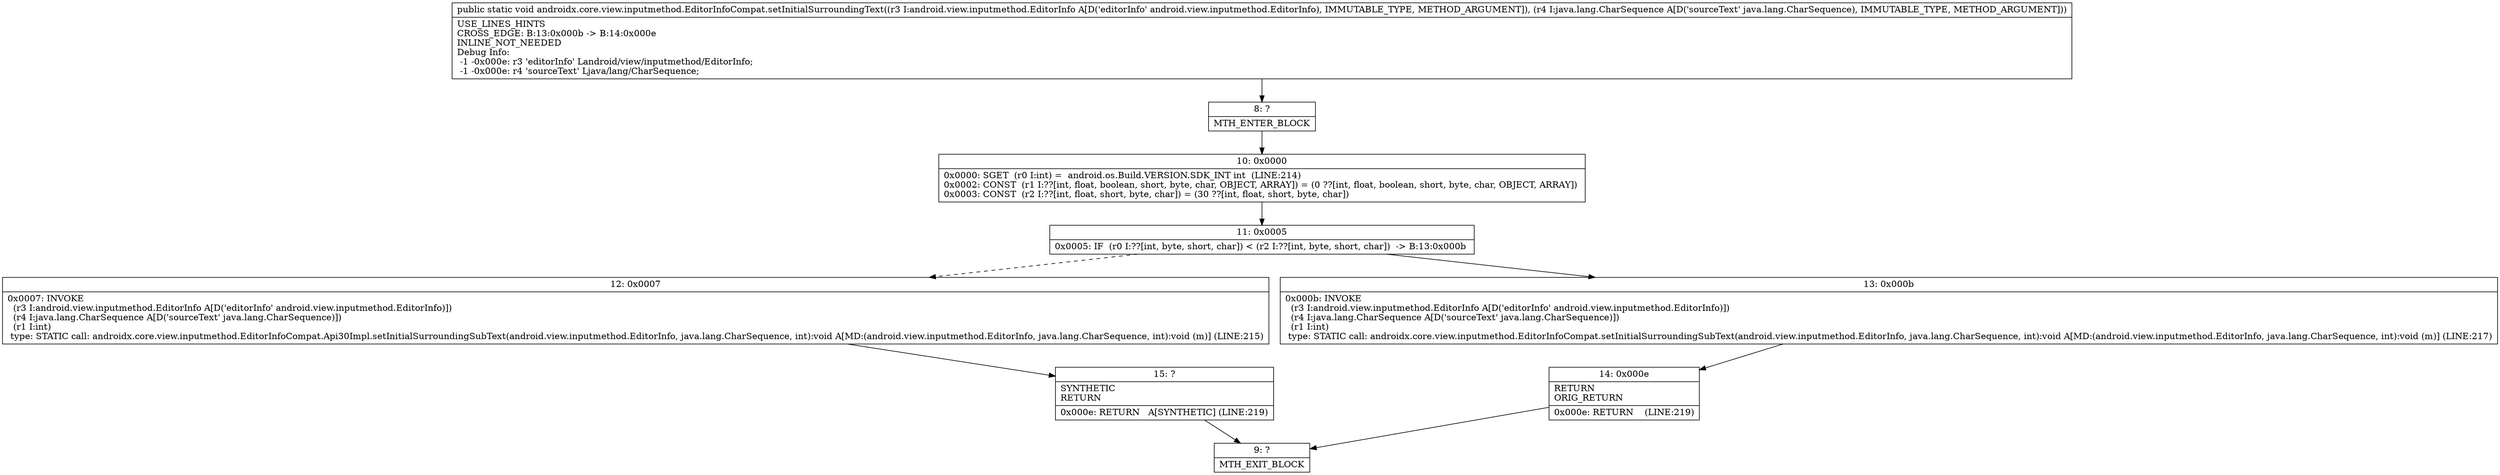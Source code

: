 digraph "CFG forandroidx.core.view.inputmethod.EditorInfoCompat.setInitialSurroundingText(Landroid\/view\/inputmethod\/EditorInfo;Ljava\/lang\/CharSequence;)V" {
Node_8 [shape=record,label="{8\:\ ?|MTH_ENTER_BLOCK\l}"];
Node_10 [shape=record,label="{10\:\ 0x0000|0x0000: SGET  (r0 I:int) =  android.os.Build.VERSION.SDK_INT int  (LINE:214)\l0x0002: CONST  (r1 I:??[int, float, boolean, short, byte, char, OBJECT, ARRAY]) = (0 ??[int, float, boolean, short, byte, char, OBJECT, ARRAY]) \l0x0003: CONST  (r2 I:??[int, float, short, byte, char]) = (30 ??[int, float, short, byte, char]) \l}"];
Node_11 [shape=record,label="{11\:\ 0x0005|0x0005: IF  (r0 I:??[int, byte, short, char]) \< (r2 I:??[int, byte, short, char])  \-\> B:13:0x000b \l}"];
Node_12 [shape=record,label="{12\:\ 0x0007|0x0007: INVOKE  \l  (r3 I:android.view.inputmethod.EditorInfo A[D('editorInfo' android.view.inputmethod.EditorInfo)])\l  (r4 I:java.lang.CharSequence A[D('sourceText' java.lang.CharSequence)])\l  (r1 I:int)\l type: STATIC call: androidx.core.view.inputmethod.EditorInfoCompat.Api30Impl.setInitialSurroundingSubText(android.view.inputmethod.EditorInfo, java.lang.CharSequence, int):void A[MD:(android.view.inputmethod.EditorInfo, java.lang.CharSequence, int):void (m)] (LINE:215)\l}"];
Node_15 [shape=record,label="{15\:\ ?|SYNTHETIC\lRETURN\l|0x000e: RETURN   A[SYNTHETIC] (LINE:219)\l}"];
Node_9 [shape=record,label="{9\:\ ?|MTH_EXIT_BLOCK\l}"];
Node_13 [shape=record,label="{13\:\ 0x000b|0x000b: INVOKE  \l  (r3 I:android.view.inputmethod.EditorInfo A[D('editorInfo' android.view.inputmethod.EditorInfo)])\l  (r4 I:java.lang.CharSequence A[D('sourceText' java.lang.CharSequence)])\l  (r1 I:int)\l type: STATIC call: androidx.core.view.inputmethod.EditorInfoCompat.setInitialSurroundingSubText(android.view.inputmethod.EditorInfo, java.lang.CharSequence, int):void A[MD:(android.view.inputmethod.EditorInfo, java.lang.CharSequence, int):void (m)] (LINE:217)\l}"];
Node_14 [shape=record,label="{14\:\ 0x000e|RETURN\lORIG_RETURN\l|0x000e: RETURN    (LINE:219)\l}"];
MethodNode[shape=record,label="{public static void androidx.core.view.inputmethod.EditorInfoCompat.setInitialSurroundingText((r3 I:android.view.inputmethod.EditorInfo A[D('editorInfo' android.view.inputmethod.EditorInfo), IMMUTABLE_TYPE, METHOD_ARGUMENT]), (r4 I:java.lang.CharSequence A[D('sourceText' java.lang.CharSequence), IMMUTABLE_TYPE, METHOD_ARGUMENT]))  | USE_LINES_HINTS\lCROSS_EDGE: B:13:0x000b \-\> B:14:0x000e\lINLINE_NOT_NEEDED\lDebug Info:\l  \-1 \-0x000e: r3 'editorInfo' Landroid\/view\/inputmethod\/EditorInfo;\l  \-1 \-0x000e: r4 'sourceText' Ljava\/lang\/CharSequence;\l}"];
MethodNode -> Node_8;Node_8 -> Node_10;
Node_10 -> Node_11;
Node_11 -> Node_12[style=dashed];
Node_11 -> Node_13;
Node_12 -> Node_15;
Node_15 -> Node_9;
Node_13 -> Node_14;
Node_14 -> Node_9;
}

